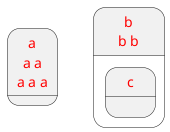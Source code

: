 {
  "sha1": "3f12jphllw6ketw3qq4by7oi2c9p5ba",
  "insertion": {
    "when": "2024-05-30T20:48:20.250Z",
    "url": "https://github.com/plantuml/plantuml/issues/1640",
    "user": "plantuml@gmail.com"
  }
}
@startuml
<style>
stateDiagram {
  title {
    Fontcolor red
    BackgroundColor #pink
    HorizontalAlignment left
  }
}
</style>
state "a\na a\na a a" as a
state "b\nb b" as b {
state c
}
@enduml
